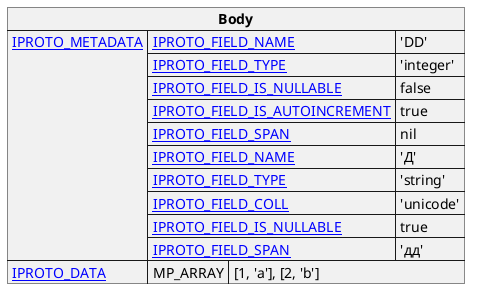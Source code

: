 @startuml

skinparam map {
    HyperlinkColor #0077FF
    FontColor #313131
    BorderColor #313131
    BackgroundColor transparent
}

json "**Body**" as sql_response_select_example {
      "[[https://tarantool.io/en/doc/latest/dev_guide/internals/iproto/keys IPROTO_METADATA]]": {
                "[[https://tarantool.io/en/doc/latest/dev_guide/internals/iproto/keys IPROTO_FIELD_NAME]]": "'DD'",
                "[[https://tarantool.io/en/doc/latest/dev_guide/internals/iproto/keys IPROTO_FIELD_TYPE]]": "'integer'",
                "[[https://tarantool.io/en/doc/latest/dev_guide/internals/iproto/keys IPROTO_FIELD_IS_NULLABLE]]": "false",
                "[[https://tarantool.io/en/doc/latest/dev_guide/internals/iproto/keys IPROTO_FIELD_IS_AUTOINCREMENT]]": "true",
                "[[https://tarantool.io/en/doc/latest/dev_guide/internals/iproto/keys IPROTO_FIELD_SPAN]]": "nil",
                "[[https://tarantool.io/en/doc/latest/dev_guide/internals/iproto/keys IPROTO_FIELD_NAME]]": "'Д'",
                "[[https://tarantool.io/en/doc/latest/dev_guide/internals/iproto/keys IPROTO_FIELD_TYPE]]": "'string'",
                "[[https://tarantool.io/en/doc/latest/dev_guide/internals/iproto/keys IPROTO_FIELD_COLL]]": "'unicode'",
                "[[https://tarantool.io/en/doc/latest/dev_guide/internals/iproto/keys IPROTO_FIELD_IS_NULLABLE]]": "true",
                "[[https://tarantool.io/en/doc/latest/dev_guide/internals/iproto/keys IPROTO_FIELD_SPAN]]": "'дд'"
      },
      "[[https://tarantool.io/en/doc/latest/dev_guide/internals/iproto/keys IPROTO_DATA]]": {
          "MP_ARRAY": "[1, 'a'], [2, 'b']"
      }
}

@enduml
